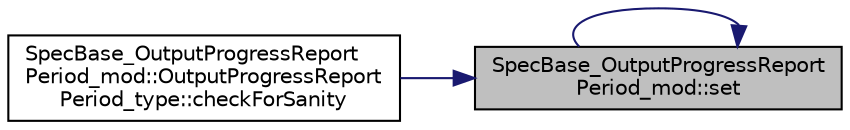 digraph "SpecBase_OutputProgressReportPeriod_mod::set"
{
 // LATEX_PDF_SIZE
  edge [fontname="Helvetica",fontsize="10",labelfontname="Helvetica",labelfontsize="10"];
  node [fontname="Helvetica",fontsize="10",shape=record];
  rankdir="RL";
  Node1 [label="SpecBase_OutputProgressReport\lPeriod_mod::set",height=0.2,width=0.4,color="black", fillcolor="grey75", style="filled", fontcolor="black",tooltip=" "];
  Node1 -> Node2 [dir="back",color="midnightblue",fontsize="10",style="solid",fontname="Helvetica"];
  Node2 [label="SpecBase_OutputProgressReport\lPeriod_mod::OutputProgressReport\lPeriod_type::checkForSanity",height=0.2,width=0.4,color="black", fillcolor="white", style="filled",URL="$structSpecBase__OutputProgressReportPeriod__mod_1_1OutputProgressReportPeriod__type.html#a186eae16000a94991ac34b32ecc0bc19",tooltip=" "];
  Node1 -> Node1 [dir="back",color="midnightblue",fontsize="10",style="solid",fontname="Helvetica"];
}
